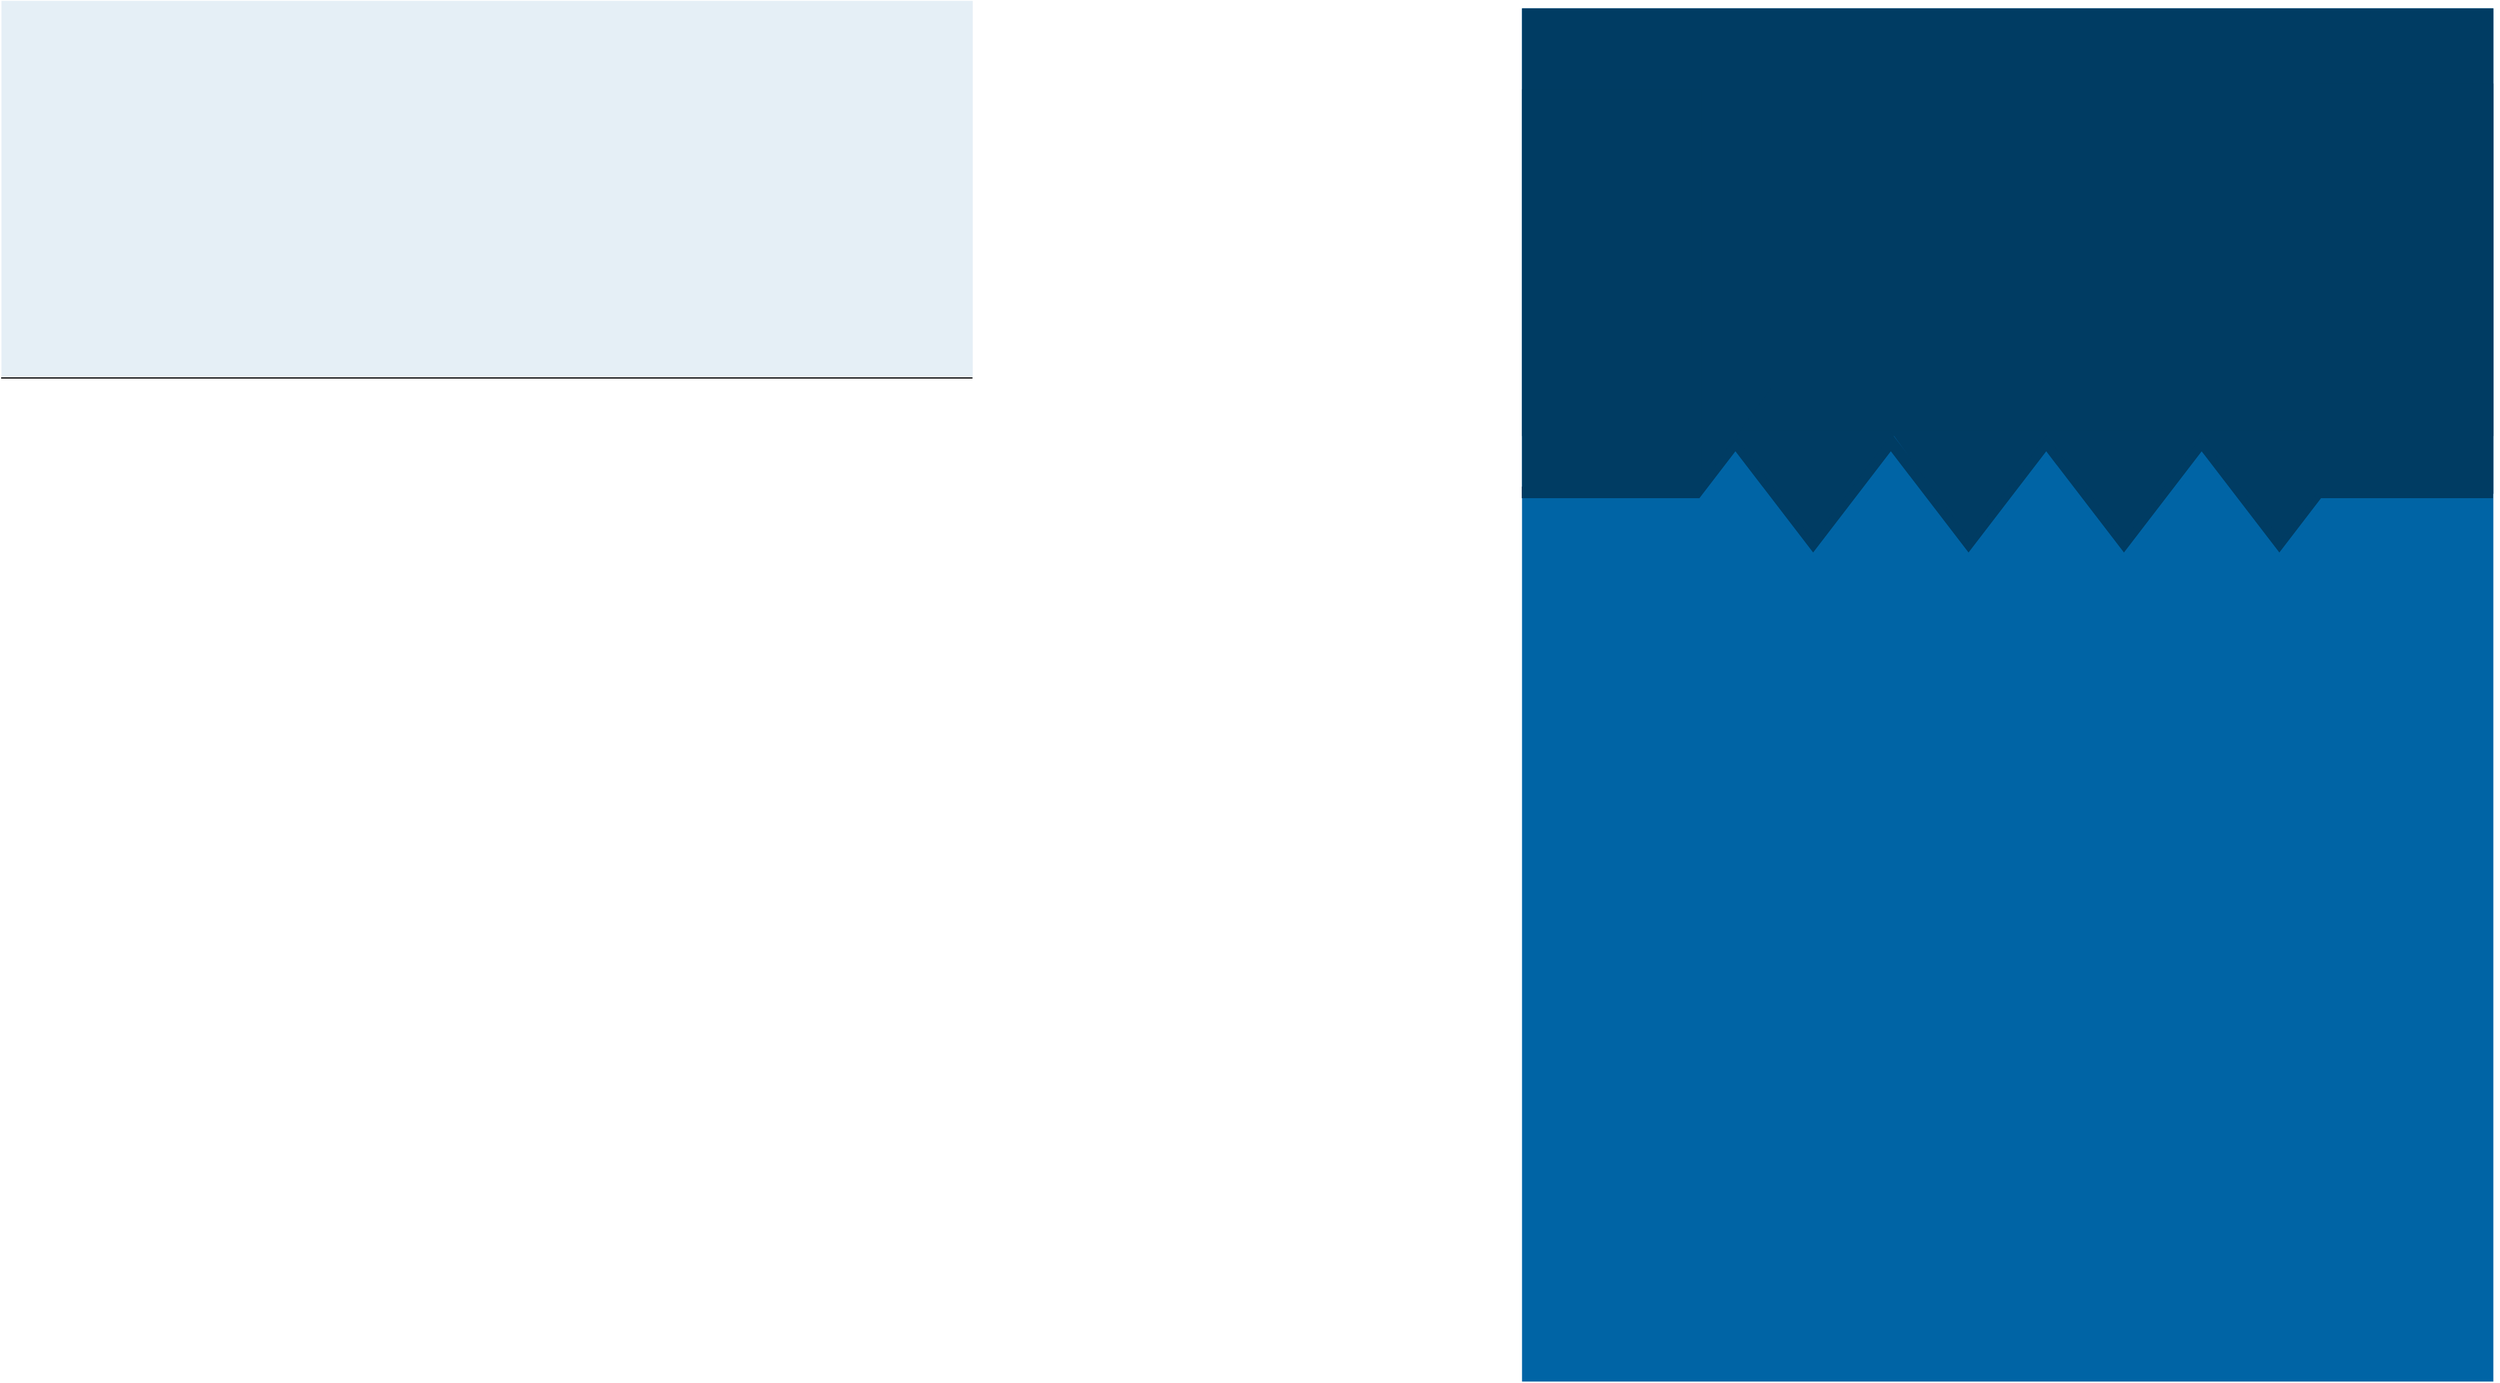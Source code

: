 <mxfile version="19.0.2" type="device"><diagram id="ql09duVbXSgla2XH5zQT" name="Page-1"><mxGraphModel dx="3008" dy="830" grid="1" gridSize="5" guides="1" tooltips="1" connect="1" arrows="1" fold="1" page="1" pageScale="1" pageWidth="1654" pageHeight="1169" math="0" shadow="0"><root><mxCell id="0"/><mxCell id="1" parent="0"/><mxCell id="mrRnkwmb92gIwvGL4nHv-16" value="" style="rounded=0;whiteSpace=wrap;html=1;strokeColor=none;strokeWidth=0;fillColor=#0064A5;aspect=fixed;" vertex="1" parent="1"><mxGeometry x="515" y="260" width="840" height="1188" as="geometry"/></mxCell><mxCell id="mrRnkwmb92gIwvGL4nHv-17" value="" style="whiteSpace=wrap;html=1;strokeColor=none;strokeWidth=0;fillColor=#003C63;" vertex="1" parent="1"><mxGeometry x="515" y="260" width="840" height="370" as="geometry"/></mxCell><mxCell id="mrRnkwmb92gIwvGL4nHv-18" value="" style="pointerEvents=1;verticalLabelPosition=bottom;shadow=0;dashed=0;align=center;html=1;verticalAlign=top;shape=mxgraph.electrical.resistors.resistor_2;strokeColor=#003C63;strokeWidth=10;fillColor=none;" vertex="1" parent="1"><mxGeometry x="515" y="635.25" width="840" height="87.5" as="geometry"/></mxCell><mxCell id="mrRnkwmb92gIwvGL4nHv-19" value="" style="triangle;whiteSpace=wrap;html=1;strokeColor=none;strokeWidth=0;fillColor=#003C63;rotation=90;" vertex="1" parent="1"><mxGeometry x="719.07" y="601.57" width="95" height="141.87" as="geometry"/></mxCell><mxCell id="mrRnkwmb92gIwvGL4nHv-20" value="" style="triangle;whiteSpace=wrap;html=1;strokeColor=none;strokeWidth=0;fillColor=#003C63;rotation=90;" vertex="1" parent="1"><mxGeometry x="855" y="603.13" width="95" height="138.75" as="geometry"/></mxCell><mxCell id="mrRnkwmb92gIwvGL4nHv-21" value="" style="triangle;whiteSpace=wrap;html=1;strokeColor=none;strokeWidth=0;fillColor=#003C63;rotation=90;" vertex="1" parent="1"><mxGeometry x="988.44" y="601.57" width="95" height="141.87" as="geometry"/></mxCell><mxCell id="mrRnkwmb92gIwvGL4nHv-22" value="" style="triangle;whiteSpace=wrap;html=1;strokeColor=none;strokeWidth=0;fillColor=#003C63;rotation=90;" vertex="1" parent="1"><mxGeometry x="1124.07" y="599.07" width="95" height="146.88" as="geometry"/></mxCell><mxCell id="mrRnkwmb92gIwvGL4nHv-23" value="" style="triangle;whiteSpace=wrap;html=1;strokeColor=none;strokeWidth=0;fillColor=#003C63;rotation=90;" vertex="1" parent="1"><mxGeometry x="615" y="565" width="95" height="138.75" as="geometry"/></mxCell><mxCell id="mrRnkwmb92gIwvGL4nHv-25" value="" style="rounded=0;whiteSpace=wrap;html=1;strokeColor=none;strokeWidth=0;fillColor=#003C63;" vertex="1" parent="1"><mxGeometry x="515" y="330" width="155" height="350" as="geometry"/></mxCell><mxCell id="mrRnkwmb92gIwvGL4nHv-26" value="" style="rounded=0;whiteSpace=wrap;html=1;strokeColor=none;strokeWidth=0;fillColor=none;aspect=fixed;" vertex="1" parent="1"><mxGeometry x="-800" y="253.51" width="840" height="1188" as="geometry"/></mxCell><mxCell id="mrRnkwmb92gIwvGL4nHv-27" value="" style="whiteSpace=wrap;html=1;strokeColor=none;strokeWidth=0;fillColor=#E5EFF6;" vertex="1" parent="1"><mxGeometry x="-800" y="253.51" width="840" height="326.49" as="geometry"/></mxCell><mxCell id="mrRnkwmb92gIwvGL4nHv-36" value="" style="endArrow=none;html=1;rounded=0;strokeWidth=1;" edge="1" parent="1"><mxGeometry width="50" height="50" relative="1" as="geometry"><mxPoint x="-800" y="580" as="sourcePoint"/><mxPoint x="40" y="580" as="targetPoint"/></mxGeometry></mxCell><mxCell id="mrRnkwmb92gIwvGL4nHv-37" value="" style="rounded=0;whiteSpace=wrap;html=1;strokeColor=none;strokeWidth=0;fillColor=#003C63;" vertex="1" parent="1"><mxGeometry x="1200" y="325" width="155" height="355" as="geometry"/></mxCell></root></mxGraphModel></diagram></mxfile>